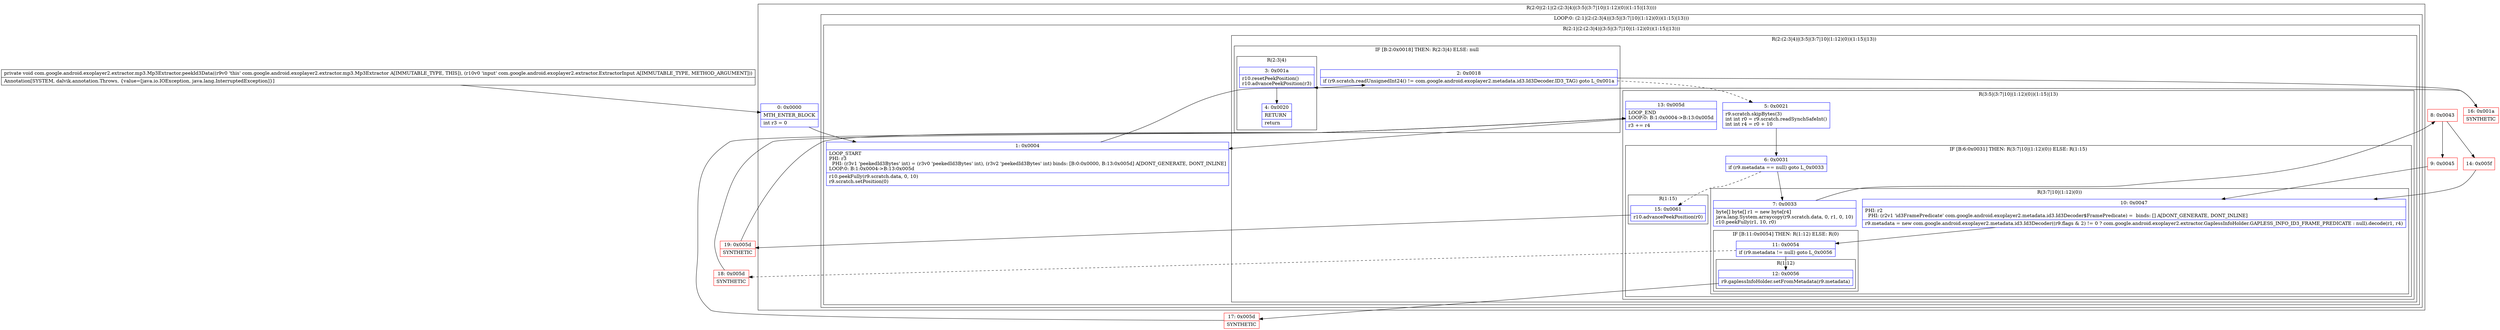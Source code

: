 digraph "CFG forcom.google.android.exoplayer2.extractor.mp3.Mp3Extractor.peekId3Data(Lcom\/google\/android\/exoplayer2\/extractor\/ExtractorInput;)V" {
subgraph cluster_Region_511481964 {
label = "R(2:0|(2:1|(2:(2:3|4)|(3:5|(3:7|10|(1:12)(0))(1:15)|13))))";
node [shape=record,color=blue];
Node_0 [shape=record,label="{0\:\ 0x0000|MTH_ENTER_BLOCK\l|int r3 = 0\l}"];
subgraph cluster_LoopRegion_530643663 {
label = "LOOP:0: (2:1|(2:(2:3|4)|(3:5|(3:7|10|(1:12)(0))(1:15)|13)))";
node [shape=record,color=blue];
subgraph cluster_Region_1055831587 {
label = "R(2:1|(2:(2:3|4)|(3:5|(3:7|10|(1:12)(0))(1:15)|13)))";
node [shape=record,color=blue];
Node_1 [shape=record,label="{1\:\ 0x0004|LOOP_START\lPHI: r3 \l  PHI: (r3v1 'peekedId3Bytes' int) = (r3v0 'peekedId3Bytes' int), (r3v2 'peekedId3Bytes' int) binds: [B:0:0x0000, B:13:0x005d] A[DONT_GENERATE, DONT_INLINE]\lLOOP:0: B:1:0x0004\-\>B:13:0x005d\l|r10.peekFully(r9.scratch.data, 0, 10)\lr9.scratch.setPosition(0)\l}"];
subgraph cluster_Region_1550726515 {
label = "R(2:(2:3|4)|(3:5|(3:7|10|(1:12)(0))(1:15)|13))";
node [shape=record,color=blue];
subgraph cluster_IfRegion_984953863 {
label = "IF [B:2:0x0018] THEN: R(2:3|4) ELSE: null";
node [shape=record,color=blue];
Node_2 [shape=record,label="{2\:\ 0x0018|if (r9.scratch.readUnsignedInt24() != com.google.android.exoplayer2.metadata.id3.Id3Decoder.ID3_TAG) goto L_0x001a\l}"];
subgraph cluster_Region_44040208 {
label = "R(2:3|4)";
node [shape=record,color=blue];
Node_3 [shape=record,label="{3\:\ 0x001a|r10.resetPeekPosition()\lr10.advancePeekPosition(r3)\l}"];
Node_4 [shape=record,label="{4\:\ 0x0020|RETURN\l|return\l}"];
}
}
subgraph cluster_Region_270619157 {
label = "R(3:5|(3:7|10|(1:12)(0))(1:15)|13)";
node [shape=record,color=blue];
Node_5 [shape=record,label="{5\:\ 0x0021|r9.scratch.skipBytes(3)\lint int r0 = r9.scratch.readSynchSafeInt()\lint int r4 = r0 + 10\l}"];
subgraph cluster_IfRegion_576440092 {
label = "IF [B:6:0x0031] THEN: R(3:7|10|(1:12)(0)) ELSE: R(1:15)";
node [shape=record,color=blue];
Node_6 [shape=record,label="{6\:\ 0x0031|if (r9.metadata == null) goto L_0x0033\l}"];
subgraph cluster_Region_1852742362 {
label = "R(3:7|10|(1:12)(0))";
node [shape=record,color=blue];
Node_7 [shape=record,label="{7\:\ 0x0033|byte[] byte[] r1 = new byte[r4]\ljava.lang.System.arraycopy(r9.scratch.data, 0, r1, 0, 10)\lr10.peekFully(r1, 10, r0)\l}"];
Node_10 [shape=record,label="{10\:\ 0x0047|PHI: r2 \l  PHI: (r2v1 'id3FramePredicate' com.google.android.exoplayer2.metadata.id3.Id3Decoder$FramePredicate) =  binds: [] A[DONT_GENERATE, DONT_INLINE]\l|r9.metadata = new com.google.android.exoplayer2.metadata.id3.Id3Decoder((r9.flags & 2) != 0 ? com.google.android.exoplayer2.extractor.GaplessInfoHolder.GAPLESS_INFO_ID3_FRAME_PREDICATE : null).decode(r1, r4)\l}"];
subgraph cluster_IfRegion_1775182554 {
label = "IF [B:11:0x0054] THEN: R(1:12) ELSE: R(0)";
node [shape=record,color=blue];
Node_11 [shape=record,label="{11\:\ 0x0054|if (r9.metadata != null) goto L_0x0056\l}"];
subgraph cluster_Region_1143424829 {
label = "R(1:12)";
node [shape=record,color=blue];
Node_12 [shape=record,label="{12\:\ 0x0056|r9.gaplessInfoHolder.setFromMetadata(r9.metadata)\l}"];
}
subgraph cluster_Region_1470191282 {
label = "R(0)";
node [shape=record,color=blue];
}
}
}
subgraph cluster_Region_338415747 {
label = "R(1:15)";
node [shape=record,color=blue];
Node_15 [shape=record,label="{15\:\ 0x0061|r10.advancePeekPosition(r0)\l}"];
}
}
Node_13 [shape=record,label="{13\:\ 0x005d|LOOP_END\lLOOP:0: B:1:0x0004\-\>B:13:0x005d\l|r3 += r4\l}"];
}
}
}
}
}
Node_8 [shape=record,color=red,label="{8\:\ 0x0043}"];
Node_9 [shape=record,color=red,label="{9\:\ 0x0045}"];
Node_14 [shape=record,color=red,label="{14\:\ 0x005f}"];
Node_16 [shape=record,color=red,label="{16\:\ 0x001a|SYNTHETIC\l}"];
Node_17 [shape=record,color=red,label="{17\:\ 0x005d|SYNTHETIC\l}"];
Node_18 [shape=record,color=red,label="{18\:\ 0x005d|SYNTHETIC\l}"];
Node_19 [shape=record,color=red,label="{19\:\ 0x005d|SYNTHETIC\l}"];
MethodNode[shape=record,label="{private void com.google.android.exoplayer2.extractor.mp3.Mp3Extractor.peekId3Data((r9v0 'this' com.google.android.exoplayer2.extractor.mp3.Mp3Extractor A[IMMUTABLE_TYPE, THIS]), (r10v0 'input' com.google.android.exoplayer2.extractor.ExtractorInput A[IMMUTABLE_TYPE, METHOD_ARGUMENT]))  | Annotation[SYSTEM, dalvik.annotation.Throws, \{value=[java.io.IOException, java.lang.InterruptedException]\}]\l}"];
MethodNode -> Node_0;
Node_0 -> Node_1;
Node_1 -> Node_2;
Node_2 -> Node_5[style=dashed];
Node_2 -> Node_16;
Node_3 -> Node_4;
Node_5 -> Node_6;
Node_6 -> Node_7;
Node_6 -> Node_15[style=dashed];
Node_7 -> Node_8;
Node_10 -> Node_11;
Node_11 -> Node_12;
Node_11 -> Node_18[style=dashed];
Node_12 -> Node_17;
Node_15 -> Node_19;
Node_13 -> Node_1;
Node_8 -> Node_9;
Node_8 -> Node_14;
Node_9 -> Node_10;
Node_14 -> Node_10;
Node_16 -> Node_3;
Node_17 -> Node_13;
Node_18 -> Node_13;
Node_19 -> Node_13;
}

